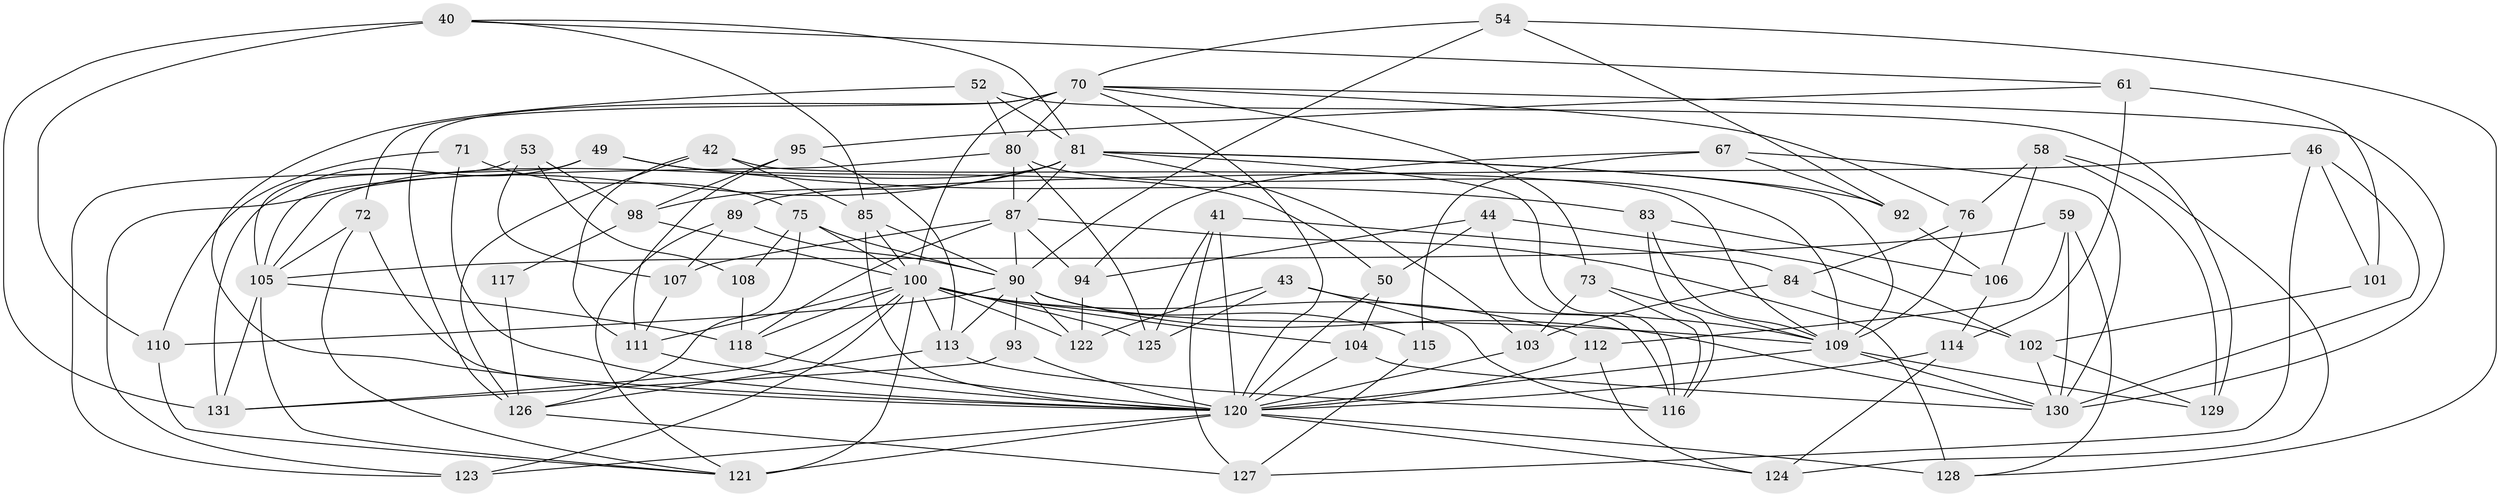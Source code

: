 // original degree distribution, {4: 1.0}
// Generated by graph-tools (version 1.1) at 2025/57/03/09/25 04:57:19]
// undirected, 65 vertices, 166 edges
graph export_dot {
graph [start="1"]
  node [color=gray90,style=filled];
  40 [super="+28"];
  41;
  42 [super="+8"];
  43;
  44;
  46;
  49;
  50;
  52;
  53;
  54;
  58;
  59;
  61;
  67;
  70 [super="+45"];
  71;
  72 [super="+38"];
  73;
  75 [super="+10"];
  76;
  80 [super="+4+6"];
  81 [super="+21+48"];
  83;
  84;
  85 [super="+74"];
  87 [super="+77"];
  89;
  90 [super="+18+82+65"];
  92;
  93;
  94;
  95;
  98 [super="+66"];
  100 [super="+23+69+27+99+64"];
  101;
  102 [super="+16"];
  103;
  104;
  105 [super="+57"];
  106;
  107;
  108;
  109 [super="+30+79+35+37"];
  110;
  111 [super="+36"];
  112;
  113 [super="+7+14"];
  114;
  115;
  116 [super="+25+60"];
  117;
  118 [super="+78"];
  120 [super="+24+26+119"];
  121 [super="+62"];
  122;
  123;
  124;
  125 [super="+86"];
  126 [super="+68"];
  127;
  128;
  129;
  130 [super="+33"];
  131 [super="+55"];
  40 -- 85;
  40 -- 110;
  40 -- 81;
  40 -- 131 [weight=2];
  40 -- 61;
  41 -- 127;
  41 -- 84;
  41 -- 125;
  41 -- 120;
  42 -- 109 [weight=2];
  42 -- 111;
  42 -- 126 [weight=2];
  42 -- 85;
  43 -- 122;
  43 -- 125;
  43 -- 116;
  43 -- 109;
  44 -- 50;
  44 -- 94;
  44 -- 102;
  44 -- 116;
  46 -- 127;
  46 -- 89;
  46 -- 101;
  46 -- 130;
  49 -- 123;
  49 -- 83;
  49 -- 50;
  49 -- 131;
  50 -- 104;
  50 -- 120;
  52 -- 129;
  52 -- 80;
  52 -- 81;
  52 -- 120;
  53 -- 105;
  53 -- 107;
  53 -- 108;
  53 -- 98;
  54 -- 92;
  54 -- 128;
  54 -- 90;
  54 -- 70;
  58 -- 129;
  58 -- 124;
  58 -- 76;
  58 -- 106;
  59 -- 128;
  59 -- 112;
  59 -- 105;
  59 -- 130;
  61 -- 114;
  61 -- 101;
  61 -- 95;
  67 -- 92;
  67 -- 94;
  67 -- 115;
  67 -- 130;
  70 -- 72;
  70 -- 126;
  70 -- 100 [weight=2];
  70 -- 130;
  70 -- 73;
  70 -- 76;
  70 -- 80;
  70 -- 120;
  71 -- 110;
  71 -- 75;
  71 -- 120 [weight=2];
  72 -- 120 [weight=3];
  72 -- 121;
  72 -- 105;
  73 -- 103;
  73 -- 116;
  73 -- 109;
  75 -- 108 [weight=2];
  75 -- 126;
  75 -- 90;
  75 -- 100;
  76 -- 84;
  76 -- 109;
  80 -- 125 [weight=2];
  80 -- 105 [weight=2];
  80 -- 87;
  80 -- 109;
  81 -- 105;
  81 -- 98;
  81 -- 103;
  81 -- 116 [weight=2];
  81 -- 87 [weight=2];
  81 -- 123;
  81 -- 92;
  81 -- 109;
  83 -- 106;
  83 -- 116;
  83 -- 109;
  84 -- 103;
  84 -- 102;
  85 -- 100;
  85 -- 90;
  85 -- 120 [weight=2];
  87 -- 107;
  87 -- 128;
  87 -- 94;
  87 -- 90;
  87 -- 118;
  89 -- 90;
  89 -- 107;
  89 -- 121;
  90 -- 113 [weight=2];
  90 -- 93 [weight=2];
  90 -- 115 [weight=2];
  90 -- 130;
  90 -- 110;
  90 -- 122;
  92 -- 106;
  93 -- 131;
  93 -- 120;
  94 -- 122;
  95 -- 98;
  95 -- 113;
  95 -- 111;
  98 -- 117 [weight=2];
  98 -- 100;
  100 -- 122;
  100 -- 113 [weight=2];
  100 -- 121 [weight=3];
  100 -- 118;
  100 -- 112;
  100 -- 125 [weight=2];
  100 -- 104;
  100 -- 111 [weight=2];
  100 -- 123;
  100 -- 131;
  100 -- 109 [weight=2];
  101 -- 102 [weight=2];
  102 -- 129;
  102 -- 130;
  103 -- 120;
  104 -- 130;
  104 -- 120;
  105 -- 121;
  105 -- 131;
  105 -- 118 [weight=2];
  106 -- 114;
  107 -- 111;
  108 -- 118;
  109 -- 129;
  109 -- 130;
  109 -- 120 [weight=2];
  110 -- 121;
  111 -- 120;
  112 -- 124;
  112 -- 120;
  113 -- 116 [weight=2];
  113 -- 126;
  114 -- 124;
  114 -- 120;
  115 -- 127;
  117 -- 126 [weight=2];
  118 -- 120 [weight=3];
  120 -- 124;
  120 -- 128;
  120 -- 121;
  120 -- 123;
  126 -- 127;
}
